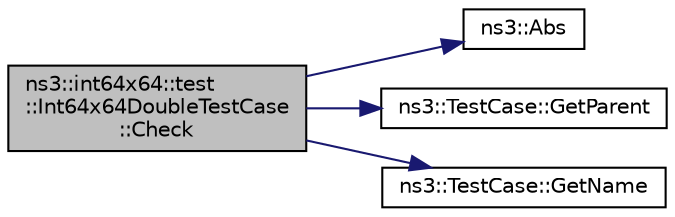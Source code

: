digraph "ns3::int64x64::test::Int64x64DoubleTestCase::Check"
{
  edge [fontname="Helvetica",fontsize="10",labelfontname="Helvetica",labelfontsize="10"];
  node [fontname="Helvetica",fontsize="10",shape=record];
  rankdir="LR";
  Node1 [label="ns3::int64x64::test\l::Int64x64DoubleTestCase\l::Check",height=0.2,width=0.4,color="black", fillcolor="grey75", style="filled", fontcolor="black"];
  Node1 -> Node2 [color="midnightblue",fontsize="10",style="solid"];
  Node2 [label="ns3::Abs",height=0.2,width=0.4,color="black", fillcolor="white", style="filled",URL="$df/dc6/group__highprec.html#gabf87260a0ba68d152ae95568b2ef58fe"];
  Node1 -> Node3 [color="midnightblue",fontsize="10",style="solid"];
  Node3 [label="ns3::TestCase::GetParent",height=0.2,width=0.4,color="black", fillcolor="white", style="filled",URL="$dd/d88/classns3_1_1TestCase.html#af41db0462b844c9f81838d0e61ecd563",tooltip="Get the parent of this TestCsse. "];
  Node1 -> Node4 [color="midnightblue",fontsize="10",style="solid"];
  Node4 [label="ns3::TestCase::GetName",height=0.2,width=0.4,color="black", fillcolor="white", style="filled",URL="$dd/d88/classns3_1_1TestCase.html#a28f7bb59669c24dae1c290fc17fc9b62"];
}
